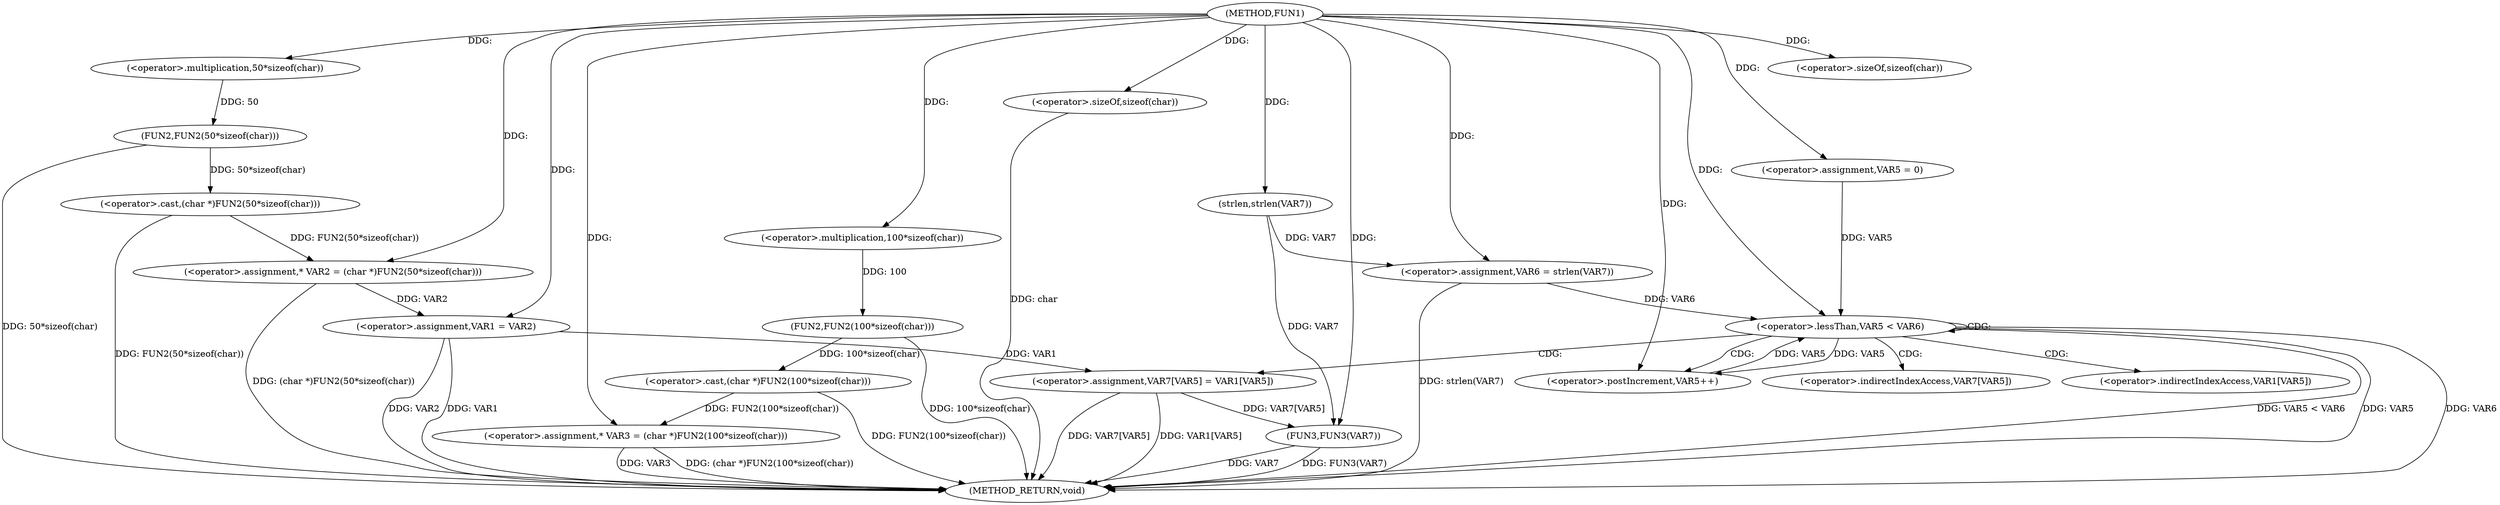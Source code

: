 digraph FUN1 {  
"1000100" [label = "(METHOD,FUN1)" ]
"1000155" [label = "(METHOD_RETURN,void)" ]
"1000104" [label = "(<operator>.assignment,* VAR2 = (char *)FUN2(50*sizeof(char)))" ]
"1000106" [label = "(<operator>.cast,(char *)FUN2(50*sizeof(char)))" ]
"1000108" [label = "(FUN2,FUN2(50*sizeof(char)))" ]
"1000109" [label = "(<operator>.multiplication,50*sizeof(char))" ]
"1000111" [label = "(<operator>.sizeOf,sizeof(char))" ]
"1000114" [label = "(<operator>.assignment,* VAR3 = (char *)FUN2(100*sizeof(char)))" ]
"1000116" [label = "(<operator>.cast,(char *)FUN2(100*sizeof(char)))" ]
"1000118" [label = "(FUN2,FUN2(100*sizeof(char)))" ]
"1000119" [label = "(<operator>.multiplication,100*sizeof(char))" ]
"1000121" [label = "(<operator>.sizeOf,sizeof(char))" ]
"1000125" [label = "(<operator>.assignment,VAR1 = VAR2)" ]
"1000132" [label = "(<operator>.assignment,VAR6 = strlen(VAR7))" ]
"1000134" [label = "(strlen,strlen(VAR7))" ]
"1000137" [label = "(<operator>.assignment,VAR5 = 0)" ]
"1000140" [label = "(<operator>.lessThan,VAR5 < VAR6)" ]
"1000143" [label = "(<operator>.postIncrement,VAR5++)" ]
"1000146" [label = "(<operator>.assignment,VAR7[VAR5] = VAR1[VAR5])" ]
"1000153" [label = "(FUN3,FUN3(VAR7))" ]
"1000147" [label = "(<operator>.indirectIndexAccess,VAR7[VAR5])" ]
"1000150" [label = "(<operator>.indirectIndexAccess,VAR1[VAR5])" ]
  "1000125" -> "1000155"  [ label = "DDG: VAR1"] 
  "1000140" -> "1000155"  [ label = "DDG: VAR6"] 
  "1000106" -> "1000155"  [ label = "DDG: FUN2(50*sizeof(char))"] 
  "1000140" -> "1000155"  [ label = "DDG: VAR5 < VAR6"] 
  "1000132" -> "1000155"  [ label = "DDG: strlen(VAR7)"] 
  "1000116" -> "1000155"  [ label = "DDG: FUN2(100*sizeof(char))"] 
  "1000153" -> "1000155"  [ label = "DDG: VAR7"] 
  "1000146" -> "1000155"  [ label = "DDG: VAR1[VAR5]"] 
  "1000118" -> "1000155"  [ label = "DDG: 100*sizeof(char)"] 
  "1000140" -> "1000155"  [ label = "DDG: VAR5"] 
  "1000114" -> "1000155"  [ label = "DDG: VAR3"] 
  "1000125" -> "1000155"  [ label = "DDG: VAR2"] 
  "1000153" -> "1000155"  [ label = "DDG: FUN3(VAR7)"] 
  "1000121" -> "1000155"  [ label = "DDG: char"] 
  "1000146" -> "1000155"  [ label = "DDG: VAR7[VAR5]"] 
  "1000114" -> "1000155"  [ label = "DDG: (char *)FUN2(100*sizeof(char))"] 
  "1000104" -> "1000155"  [ label = "DDG: (char *)FUN2(50*sizeof(char))"] 
  "1000108" -> "1000155"  [ label = "DDG: 50*sizeof(char)"] 
  "1000106" -> "1000104"  [ label = "DDG: FUN2(50*sizeof(char))"] 
  "1000100" -> "1000104"  [ label = "DDG: "] 
  "1000108" -> "1000106"  [ label = "DDG: 50*sizeof(char)"] 
  "1000109" -> "1000108"  [ label = "DDG: 50"] 
  "1000100" -> "1000109"  [ label = "DDG: "] 
  "1000100" -> "1000111"  [ label = "DDG: "] 
  "1000116" -> "1000114"  [ label = "DDG: FUN2(100*sizeof(char))"] 
  "1000100" -> "1000114"  [ label = "DDG: "] 
  "1000118" -> "1000116"  [ label = "DDG: 100*sizeof(char)"] 
  "1000119" -> "1000118"  [ label = "DDG: 100"] 
  "1000100" -> "1000119"  [ label = "DDG: "] 
  "1000100" -> "1000121"  [ label = "DDG: "] 
  "1000104" -> "1000125"  [ label = "DDG: VAR2"] 
  "1000100" -> "1000125"  [ label = "DDG: "] 
  "1000134" -> "1000132"  [ label = "DDG: VAR7"] 
  "1000100" -> "1000132"  [ label = "DDG: "] 
  "1000100" -> "1000134"  [ label = "DDG: "] 
  "1000100" -> "1000137"  [ label = "DDG: "] 
  "1000143" -> "1000140"  [ label = "DDG: VAR5"] 
  "1000137" -> "1000140"  [ label = "DDG: VAR5"] 
  "1000100" -> "1000140"  [ label = "DDG: "] 
  "1000132" -> "1000140"  [ label = "DDG: VAR6"] 
  "1000140" -> "1000143"  [ label = "DDG: VAR5"] 
  "1000100" -> "1000143"  [ label = "DDG: "] 
  "1000125" -> "1000146"  [ label = "DDG: VAR1"] 
  "1000134" -> "1000153"  [ label = "DDG: VAR7"] 
  "1000146" -> "1000153"  [ label = "DDG: VAR7[VAR5]"] 
  "1000100" -> "1000153"  [ label = "DDG: "] 
  "1000140" -> "1000147"  [ label = "CDG: "] 
  "1000140" -> "1000150"  [ label = "CDG: "] 
  "1000140" -> "1000146"  [ label = "CDG: "] 
  "1000140" -> "1000143"  [ label = "CDG: "] 
  "1000140" -> "1000140"  [ label = "CDG: "] 
}
